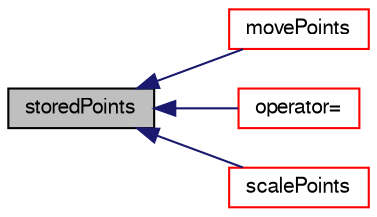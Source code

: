 digraph "storedPoints"
{
  bgcolor="transparent";
  edge [fontname="FreeSans",fontsize="10",labelfontname="FreeSans",labelfontsize="10"];
  node [fontname="FreeSans",fontsize="10",shape=record];
  rankdir="LR";
  Node135 [label="storedPoints",height=0.2,width=0.4,color="black", fillcolor="grey75", style="filled", fontcolor="black"];
  Node135 -> Node136 [dir="back",color="midnightblue",fontsize="10",style="solid",fontname="FreeSans"];
  Node136 [label="movePoints",height=0.2,width=0.4,color="red",URL="$a30598.html#ab62834098bae1d3887f578c700754f39",tooltip="Move points. "];
  Node135 -> Node139 [dir="back",color="midnightblue",fontsize="10",style="solid",fontname="FreeSans"];
  Node139 [label="operator=",height=0.2,width=0.4,color="red",URL="$a30598.html#a7007e1a39a89b943666033e034e1083b"];
  Node135 -> Node152 [dir="back",color="midnightblue",fontsize="10",style="solid",fontname="FreeSans"];
  Node152 [label="scalePoints",height=0.2,width=0.4,color="red",URL="$a30598.html#a0c1576aa53e80d9150e2558061cc40c2",tooltip="Scale points. A non-positive factor is ignored. "];
}

